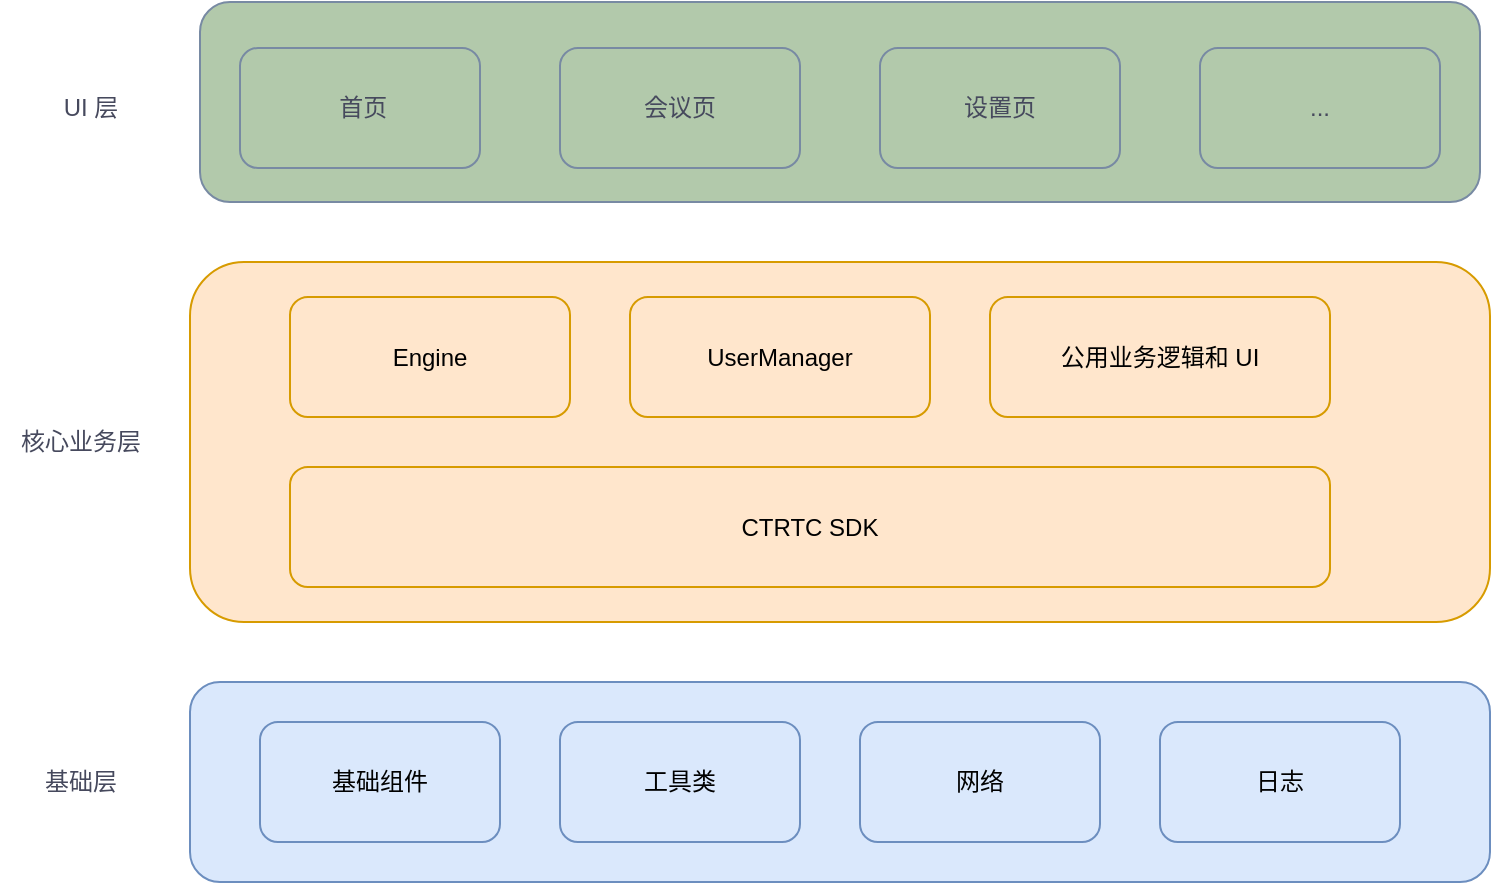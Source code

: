 <mxfile version="24.7.17">
  <diagram name="第 1 页" id="dkYcHAT9oTw72r68LZyz">
    <mxGraphModel dx="1026" dy="564" grid="1" gridSize="10" guides="1" tooltips="1" connect="1" arrows="1" fold="1" page="1" pageScale="1" pageWidth="827" pageHeight="1169" math="0" shadow="0">
      <root>
        <mxCell id="0" />
        <mxCell id="1" parent="0" />
        <mxCell id="69V-SClEr225RSw-9jj0-6" value="" style="rounded=1;whiteSpace=wrap;html=1;strokeColor=#788AA3;fontColor=#46495D;fillColor=#B2C9AB;" vertex="1" parent="1">
          <mxGeometry x="225" y="110" width="640" height="100" as="geometry" />
        </mxCell>
        <mxCell id="69V-SClEr225RSw-9jj0-1" value="&amp;nbsp;首页" style="rounded=1;whiteSpace=wrap;html=1;fillColor=#B2C9AB;strokeColor=#788AA3;labelBackgroundColor=none;fontColor=#46495D;" vertex="1" parent="1">
          <mxGeometry x="245" y="133" width="120" height="60" as="geometry" />
        </mxCell>
        <mxCell id="69V-SClEr225RSw-9jj0-2" value="UI 层" style="text;html=1;align=center;verticalAlign=middle;resizable=0;points=[];autosize=1;strokeColor=none;fillColor=none;fontColor=#46495D;" vertex="1" parent="1">
          <mxGeometry x="145" y="148" width="50" height="30" as="geometry" />
        </mxCell>
        <mxCell id="69V-SClEr225RSw-9jj0-3" value="会议页" style="rounded=1;whiteSpace=wrap;html=1;fillColor=#B2C9AB;strokeColor=#788AA3;labelBackgroundColor=none;fontColor=#46495D;" vertex="1" parent="1">
          <mxGeometry x="405" y="133" width="120" height="60" as="geometry" />
        </mxCell>
        <mxCell id="69V-SClEr225RSw-9jj0-4" value="设置页" style="rounded=1;whiteSpace=wrap;html=1;fillColor=#B2C9AB;strokeColor=#788AA3;labelBackgroundColor=none;fontColor=#46495D;" vertex="1" parent="1">
          <mxGeometry x="565" y="133" width="120" height="60" as="geometry" />
        </mxCell>
        <mxCell id="69V-SClEr225RSw-9jj0-5" value="..." style="rounded=1;whiteSpace=wrap;html=1;fillColor=#B2C9AB;strokeColor=#788AA3;labelBackgroundColor=none;fontColor=#46495D;" vertex="1" parent="1">
          <mxGeometry x="725" y="133" width="120" height="60" as="geometry" />
        </mxCell>
        <mxCell id="69V-SClEr225RSw-9jj0-7" value="" style="rounded=1;whiteSpace=wrap;html=1;strokeColor=#d79b00;fillColor=#ffe6cc;" vertex="1" parent="1">
          <mxGeometry x="220" y="240" width="650" height="180" as="geometry" />
        </mxCell>
        <mxCell id="69V-SClEr225RSw-9jj0-8" value="核心业务层" style="text;html=1;align=center;verticalAlign=middle;resizable=0;points=[];autosize=1;strokeColor=none;fillColor=none;fontColor=#46495D;" vertex="1" parent="1">
          <mxGeometry x="125" y="315" width="80" height="30" as="geometry" />
        </mxCell>
        <mxCell id="69V-SClEr225RSw-9jj0-9" value="Engine" style="rounded=1;whiteSpace=wrap;html=1;strokeColor=#d79b00;fillColor=#ffe6cc;" vertex="1" parent="1">
          <mxGeometry x="270" y="257.5" width="140" height="60" as="geometry" />
        </mxCell>
        <mxCell id="69V-SClEr225RSw-9jj0-10" value="UserManager" style="rounded=1;whiteSpace=wrap;html=1;strokeColor=#d79b00;fillColor=#ffe6cc;" vertex="1" parent="1">
          <mxGeometry x="440" y="257.5" width="150" height="60" as="geometry" />
        </mxCell>
        <mxCell id="69V-SClEr225RSw-9jj0-11" value="公用业务逻辑和 UI" style="rounded=1;whiteSpace=wrap;html=1;strokeColor=#d79b00;fillColor=#ffe6cc;" vertex="1" parent="1">
          <mxGeometry x="620" y="257.5" width="170" height="60" as="geometry" />
        </mxCell>
        <mxCell id="69V-SClEr225RSw-9jj0-12" value="" style="rounded=1;whiteSpace=wrap;html=1;strokeColor=#6c8ebf;fillColor=#dae8fc;" vertex="1" parent="1">
          <mxGeometry x="220" y="450" width="650" height="100" as="geometry" />
        </mxCell>
        <mxCell id="69V-SClEr225RSw-9jj0-13" value="基础组件" style="rounded=1;whiteSpace=wrap;html=1;strokeColor=#6c8ebf;fillColor=#dae8fc;" vertex="1" parent="1">
          <mxGeometry x="255" y="470" width="120" height="60" as="geometry" />
        </mxCell>
        <mxCell id="69V-SClEr225RSw-9jj0-15" value="工具类" style="rounded=1;whiteSpace=wrap;html=1;strokeColor=#6c8ebf;fillColor=#dae8fc;" vertex="1" parent="1">
          <mxGeometry x="405" y="470" width="120" height="60" as="geometry" />
        </mxCell>
        <mxCell id="69V-SClEr225RSw-9jj0-16" value="网络" style="rounded=1;whiteSpace=wrap;html=1;strokeColor=#6c8ebf;fillColor=#dae8fc;" vertex="1" parent="1">
          <mxGeometry x="555" y="470" width="120" height="60" as="geometry" />
        </mxCell>
        <mxCell id="69V-SClEr225RSw-9jj0-17" value="日志" style="rounded=1;whiteSpace=wrap;html=1;strokeColor=#6c8ebf;fillColor=#dae8fc;" vertex="1" parent="1">
          <mxGeometry x="705" y="470" width="120" height="60" as="geometry" />
        </mxCell>
        <mxCell id="69V-SClEr225RSw-9jj0-18" value="基础层" style="text;html=1;align=center;verticalAlign=middle;resizable=0;points=[];autosize=1;strokeColor=none;fillColor=none;fontColor=#46495D;" vertex="1" parent="1">
          <mxGeometry x="135" y="485" width="60" height="30" as="geometry" />
        </mxCell>
        <mxCell id="69V-SClEr225RSw-9jj0-19" value="CTRTC SDK" style="rounded=1;whiteSpace=wrap;html=1;strokeColor=#d79b00;fillColor=#ffe6cc;" vertex="1" parent="1">
          <mxGeometry x="270" y="342.5" width="520" height="60" as="geometry" />
        </mxCell>
      </root>
    </mxGraphModel>
  </diagram>
</mxfile>
